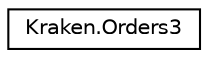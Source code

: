 digraph "Graphical Class Hierarchy"
{
 // LATEX_PDF_SIZE
  edge [fontname="Helvetica",fontsize="10",labelfontname="Helvetica",labelfontsize="10"];
  node [fontname="Helvetica",fontsize="10",shape=record];
  rankdir="LR";
  Node0 [label="Kraken.Orders3",height=0.2,width=0.4,color="black", fillcolor="white", style="filled",URL="$class_kraken_1_1_orders3.html",tooltip=" "];
}
